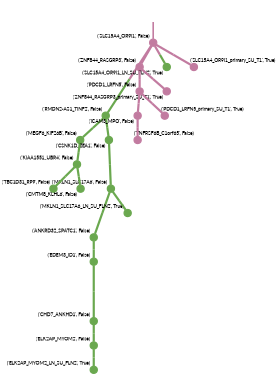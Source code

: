 strict digraph  {
graph[splines=false]; nodesep=0.7; rankdir=TB; ranksep=0.6; forcelabels=true; dpi=600; size=2.5;
0 [color="#c27ba0ff", fillcolor="#c27ba0ff", fixedsize=true, fontname=Lato, fontsize="12pt", height="0.25", label="", penwidth=3, shape=circle, style=filled, xlabel="('SLC15A4_OR9I1', False)"];
1 [color="#6aa84fff", fillcolor="#6aa84fff", fixedsize=true, fontname=Lato, fontsize="12pt", height="0.25", label="", penwidth=3, shape=circle, style=filled, xlabel="('RMDN2-AS1_TINF2', False)"];
14 [color="#c27ba0ff", fillcolor="#c27ba0ff", fixedsize=true, fontname=Lato, fontsize="12pt", height="0.25", label="", penwidth=3, shape=circle, style=filled, xlabel="('ZNF844_RASGRP3', False)"];
16 [color="#6aa84fff", fillcolor="#6aa84fff", fixedsize=true, fontname=Lato, fontsize="12pt", height="0.25", label="", penwidth=3, shape=circle, style=filled, xlabel="('SLC15A4_OR9I1_LN_SU_FLN2', True)"];
19 [color="#c27ba0ff", fillcolor="#c27ba0ff", fixedsize=true, fontname=Lato, fontsize="12pt", height="0.25", label="", penwidth=3, shape=circle, style=filled, xlabel="('SLC15A4_OR9I1_primary_SU_T1', True)"];
5 [color="#6aa84fff", fillcolor="#6aa84fff", fixedsize=true, fontname=Lato, fontsize="12pt", height="0.25", label="", penwidth=3, shape=circle, style=filled, xlabel="('MEGF6_KIF26B', False)"];
15 [color="#6aa84fff", fillcolor="#6aa84fff", fixedsize=true, fontname=Lato, fontsize="12pt", height="0.25", label="", penwidth=3, shape=circle, style=filled, xlabel="('CSNK1D_EEA1', False)"];
2 [color="#6aa84fff", fillcolor="#6aa84fff", fixedsize=true, fontname=Lato, fontsize="12pt", height="0.25", label="", penwidth=3, shape=circle, style=filled, xlabel="('CHD7_ANKHD1', False)"];
10 [color="#6aa84fff", fillcolor="#6aa84fff", fixedsize=true, fontname=Lato, fontsize="12pt", height="0.25", label="", penwidth=3, shape=circle, style=filled, xlabel="('ELK2AP_MYOM2', False)"];
3 [color="#6aa84fff", fillcolor="#6aa84fff", fixedsize=true, fontname=Lato, fontsize="12pt", height="0.25", label="", penwidth=3, shape=circle, style=filled, xlabel="('ANKRD32_SPATC1', False)"];
9 [color="#6aa84fff", fillcolor="#6aa84fff", fixedsize=true, fontname=Lato, fontsize="12pt", height="0.25", label="", penwidth=3, shape=circle, style=filled, xlabel="('EDEM3_ID1', False)"];
4 [color="#6aa84fff", fillcolor="#6aa84fff", fixedsize=true, fontname=Lato, fontsize="12pt", height="0.25", label="", penwidth=3, shape=circle, style=filled, xlabel="('MKLN1_SLC17A6', False)"];
17 [color="#6aa84fff", fillcolor="#6aa84fff", fixedsize=true, fontname=Lato, fontsize="12pt", height="0.25", label="", penwidth=3, shape=circle, style=filled, xlabel="('MKLN1_SLC17A6_LN_SU_FLN2', True)"];
11 [color="#6aa84fff", fillcolor="#6aa84fff", fixedsize=true, fontname=Lato, fontsize="12pt", height="0.25", label="", penwidth=3, shape=circle, style=filled, xlabel="('KIAA1551_UBR4', False)"];
6 [color="#c27ba0ff", fillcolor="#c27ba0ff", fixedsize=true, fontname=Lato, fontsize="12pt", height="0.25", label="", penwidth=3, shape=circle, style=filled, xlabel="('PDCD1_LRFN5', False)"];
7 [color="#c27ba0ff", fillcolor="#c27ba0ff", fixedsize=true, fontname=Lato, fontsize="12pt", height="0.25", label="", penwidth=3, shape=circle, style=filled, xlabel="('ICAM3_MPO', False)"];
20 [color="#c27ba0ff", fillcolor="#c27ba0ff", fixedsize=true, fontname=Lato, fontsize="12pt", height="0.25", label="", penwidth=3, shape=circle, style=filled, xlabel="('PDCD1_LRFN5_primary_SU_T1', True)"];
8 [color="#c27ba0ff", fillcolor="#c27ba0ff", fixedsize=true, fontname=Lato, fontsize="12pt", height="0.25", label="", penwidth=3, shape=circle, style=filled, xlabel="('TNFRSF6B_C1orf65', False)"];
18 [color="#6aa84fff", fillcolor="#6aa84fff", fixedsize=true, fontname=Lato, fontsize="12pt", height="0.25", label="", penwidth=3, shape=circle, style=filled, xlabel="('ELK2AP_MYOM2_LN_SU_FLN2', True)"];
12 [color="#6aa84fff", fillcolor="#6aa84fff", fixedsize=true, fontname=Lato, fontsize="12pt", height="0.25", label="", penwidth=3, shape=circle, style=filled, xlabel="('TBC1D31_RP9', False)"];
13 [color="#6aa84fff", fillcolor="#6aa84fff", fixedsize=true, fontname=Lato, fontsize="12pt", height="0.25", label="", penwidth=3, shape=circle, style=filled, xlabel="('CMTM8_KLHL6', False)"];
21 [color="#c27ba0ff", fillcolor="#c27ba0ff", fixedsize=true, fontname=Lato, fontsize="12pt", height="0.25", label="", penwidth=3, shape=circle, style=filled, xlabel="('ZNF844_RASGRP3_primary_SU_T1', True)"];
normal [label="", penwidth=3, style=invis, xlabel="('SLC15A4_OR9I1', False)"];
0 -> 1  [arrowsize=0, color="#c27ba0ff;0.5:#6aa84fff", minlen="3.0", penwidth="5.5", style=solid];
0 -> 14  [arrowsize=0, color="#c27ba0ff;0.5:#c27ba0ff", minlen="1.1100916862487793", penwidth="5.5", style=solid];
0 -> 16  [arrowsize=0, color="#c27ba0ff;0.5:#6aa84fff", minlen="1.045871615409851", penwidth="5.5", style=solid];
0 -> 19  [arrowsize=0, color="#c27ba0ff;0.5:#c27ba0ff", minlen="1.045871615409851", penwidth="5.5", style=solid];
1 -> 5  [arrowsize=0, color="#6aa84fff;0.5:#6aa84fff", minlen="1.4220184087753296", penwidth="5.5", style=solid];
1 -> 15  [arrowsize=0, color="#6aa84fff;0.5:#6aa84fff", minlen="1.0917431116104126", penwidth="5.5", style=solid];
14 -> 6  [arrowsize=0, color="#c27ba0ff;0.5:#c27ba0ff", minlen="1.4220184087753296", penwidth="5.5", style=solid];
14 -> 21  [arrowsize=0, color="#c27ba0ff;0.5:#c27ba0ff", minlen="1.045871615409851", penwidth="5.5", style=solid];
5 -> 11  [arrowsize=0, color="#6aa84fff;0.5:#6aa84fff", minlen="1.2018349170684814", penwidth="5.5", style=solid];
15 -> 4  [arrowsize=0, color="#6aa84fff;0.5:#6aa84fff", minlen="2.3761467933654785", penwidth="5.5", style=solid];
2 -> 10  [arrowsize=0, color="#6aa84fff;0.5:#6aa84fff", minlen="1.2201834917068481", penwidth="5.5", style=solid];
10 -> 18  [arrowsize=0, color="#6aa84fff;0.5:#6aa84fff", minlen="1.045871615409851", penwidth="5.5", style=solid];
3 -> 9  [arrowsize=0, color="#6aa84fff;0.5:#6aa84fff", minlen="1.293578028678894", penwidth="5.5", style=solid];
9 -> 2  [arrowsize=0, color="#6aa84fff;0.5:#6aa84fff", minlen="3.0", penwidth="5.5", style=solid];
4 -> 3  [arrowsize=0, color="#6aa84fff;0.5:#6aa84fff", minlen="2.486238479614258", penwidth="5.5", style=solid];
4 -> 17  [arrowsize=0, color="#6aa84fff;0.5:#6aa84fff", minlen="1.045871615409851", penwidth="5.5", style=solid];
11 -> 12  [arrowsize=0, color="#6aa84fff;0.5:#6aa84fff", minlen="1.1467889547348022", penwidth="5.5", style=solid];
11 -> 13  [arrowsize=0, color="#6aa84fff;0.5:#6aa84fff", minlen="1.1284403800964355", penwidth="5.5", style=solid];
6 -> 7  [arrowsize=0, color="#c27ba0ff;0.5:#c27ba0ff", minlen="1.4036697149276733", penwidth="5.5", style=solid];
6 -> 20  [arrowsize=0, color="#c27ba0ff;0.5:#c27ba0ff", minlen="1.045871615409851", penwidth="5.5", style=solid];
7 -> 8  [arrowsize=0, color="#c27ba0ff;0.5:#c27ba0ff", minlen="1.4036697149276733", penwidth="5.5", style=solid];
normal -> 0  [arrowsize=0, color="#c27ba0ff", label="", penwidth=4, style=solid];
}

